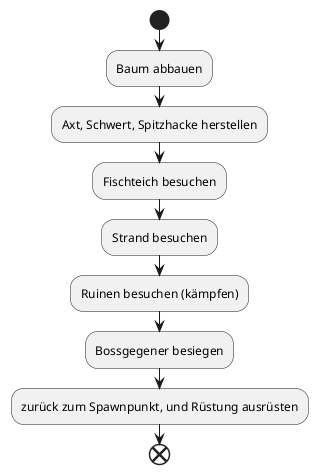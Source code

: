 @startuml
start
:Baum abbauen;
:Axt, Schwert, Spitzhacke herstellen;
:Fischteich besuchen;
:Strand besuchen;
:Ruinen besuchen (kämpfen);
:Bossgegener besiegen;
:zurück zum Spawnpunkt, und Rüstung ausrüsten;
end
@enduml